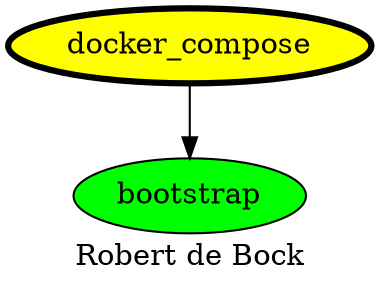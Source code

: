 digraph PhiloDilemma {
  label = "Robert de Bock" ;
  overlap=false
  {
    bootstrap [fillcolor=green style=filled]
    docker_compose [fillcolor=yellow style=filled penwidth=3]
  }
  docker_compose -> bootstrap
}
